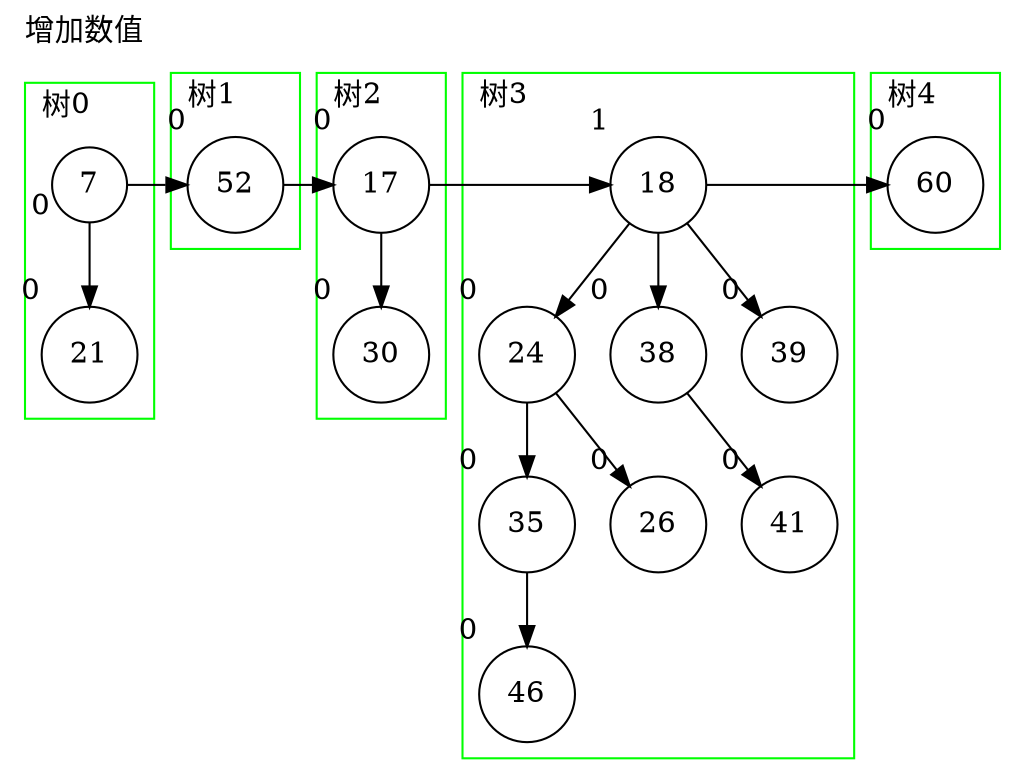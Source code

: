 digraph g{
node[shape=circle];
label="增加数值";
labeljust=l;
labelloc=t;
subgraph cluster_0 {
pencolor=green;label="树0";
n29[label=7, xlabel=0];
n30[label=21, xlabel=0];
n29->n30;
}
subgraph cluster_1 {
pencolor=green;label="树1";
n31[label=52, xlabel=0];
}
n29->n31[constraint=false];
subgraph cluster_2 {
pencolor=green;label="树2";
n32[label=17, xlabel=0];
n33[label=30, xlabel=0];
n32->n33;
}
n31->n32[constraint=false];
subgraph cluster_3 {
pencolor=green;label="树3";
n34[label=18, xlabel=1];
n35[label=24, xlabel=0];
n34->n35;
n36[label=35, xlabel=0];
n35->n36;
n37[label=46, xlabel=0];
n36->n37;
n38[label=26, xlabel=0];
n35->n38;
n39[label=38, xlabel=0];
n34->n39;
n40[label=41, xlabel=0];
n39->n40;
n41[label=39, xlabel=0];
n34->n41;
}
n32->n34[constraint=false];
subgraph cluster_4 {
pencolor=green;label="树4";
n42[label=60, xlabel=0];
}
n34->n42[constraint=false];
}
